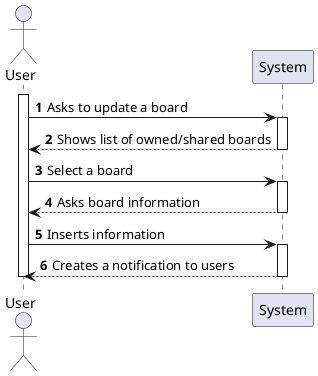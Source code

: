 @startuml
autonumber

autoactivate on

actor User
activate User

User -> System: Asks to update a board
System --> User: Shows list of owned/shared boards
User -> System: Select a board
System --> User: Asks board information
User -> System: Inserts information
System --> User: Creates a notification to users

deactivate User

@enduml